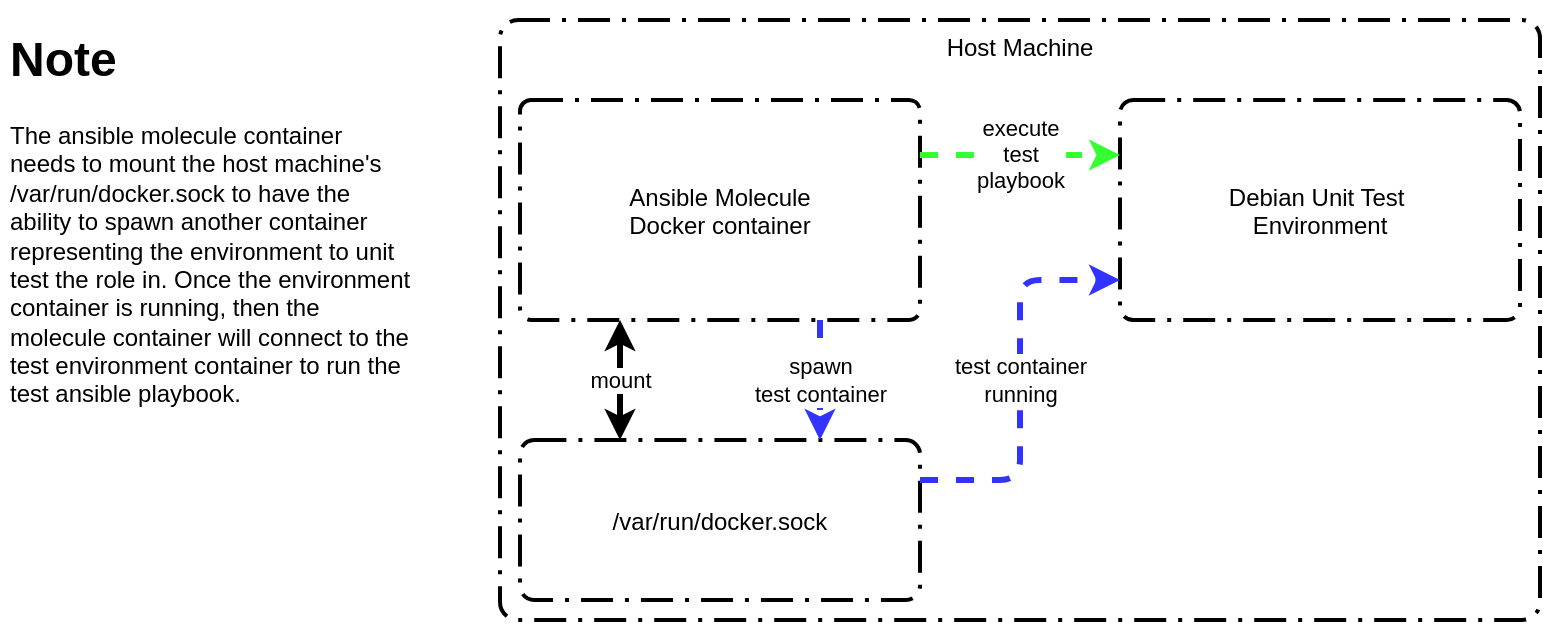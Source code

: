 <mxfile version="12.4.2" type="device" pages="1"><diagram id="cehbWmBcz_VTTapmKb30" name="dnd_pattern"><mxGraphModel dx="1026" dy="860" grid="1" gridSize="10" guides="1" tooltips="1" connect="1" arrows="1" fold="1" page="1" pageScale="1" pageWidth="850" pageHeight="1100" math="0" shadow="0"><root><mxCell id="0"/><mxCell id="1" parent="0"/><mxCell id="84AlK6bVlNfG4-PDdeZU-2" value="Host Machine" style="rounded=1;arcSize=3;dashed=1;strokeColor=#000000;fillColor=none;gradientColor=none;dashPattern=8 3 1 3;strokeWidth=2;verticalAlign=top;" vertex="1" parent="1"><mxGeometry x="300" y="280" width="520" height="300" as="geometry"/></mxCell><mxCell id="84AlK6bVlNfG4-PDdeZU-1" value="Ansible Molecule&#10;Docker container" style="rounded=1;arcSize=5;dashed=1;strokeColor=#000000;fillColor=none;gradientColor=none;dashPattern=8 3 1 3;strokeWidth=2;" vertex="1" parent="1"><mxGeometry x="310" y="320" width="200" height="110" as="geometry"/></mxCell><mxCell id="84AlK6bVlNfG4-PDdeZU-3" value="Debian Unit Test &#10;Environment" style="rounded=1;arcSize=6;dashed=1;strokeColor=#000000;fillColor=none;gradientColor=none;dashPattern=8 3 1 3;strokeWidth=2;" vertex="1" parent="1"><mxGeometry x="610" y="320" width="200" height="110" as="geometry"/></mxCell><mxCell id="84AlK6bVlNfG4-PDdeZU-4" value="/var/run/docker.sock" style="rounded=1;arcSize=9;dashed=1;strokeColor=#000000;fillColor=none;gradientColor=none;dashPattern=8 3 1 3;strokeWidth=2;" vertex="1" parent="1"><mxGeometry x="310" y="490" width="200" height="80" as="geometry"/></mxCell><mxCell id="84AlK6bVlNfG4-PDdeZU-5" value="mount" style="edgeStyle=elbowEdgeStyle;elbow=horizontal;endArrow=classic;html=1;entryX=0.25;entryY=1;entryDx=0;entryDy=0;exitX=0.25;exitY=0;exitDx=0;exitDy=0;startArrow=classic;startFill=1;strokeWidth=3;" edge="1" parent="1" source="84AlK6bVlNfG4-PDdeZU-4" target="84AlK6bVlNfG4-PDdeZU-1"><mxGeometry width="50" height="50" relative="1" as="geometry"><mxPoint x="410" y="460" as="sourcePoint"/><mxPoint x="460" y="580" as="targetPoint"/></mxGeometry></mxCell><mxCell id="84AlK6bVlNfG4-PDdeZU-8" value="spawn&lt;br&gt;test container" style="edgeStyle=elbowEdgeStyle;elbow=horizontal;endArrow=classic;html=1;entryX=0.75;entryY=0;entryDx=0;entryDy=0;exitX=0.75;exitY=1;exitDx=0;exitDy=0;strokeColor=#3333FF;dashed=1;strokeWidth=3;" edge="1" parent="1" source="84AlK6bVlNfG4-PDdeZU-1" target="84AlK6bVlNfG4-PDdeZU-4"><mxGeometry width="50" height="50" relative="1" as="geometry"><mxPoint x="590" y="520" as="sourcePoint"/><mxPoint x="640" y="470" as="targetPoint"/></mxGeometry></mxCell><mxCell id="84AlK6bVlNfG4-PDdeZU-9" value="test container&lt;br&gt;running" style="edgeStyle=elbowEdgeStyle;elbow=horizontal;endArrow=classic;html=1;entryX=0;entryY=0.818;entryDx=0;entryDy=0;entryPerimeter=0;exitX=1;exitY=0.25;exitDx=0;exitDy=0;fillColor=#dae8fc;strokeColor=#3333FF;dashed=1;strokeWidth=3;" edge="1" parent="1" source="84AlK6bVlNfG4-PDdeZU-4" target="84AlK6bVlNfG4-PDdeZU-3"><mxGeometry width="50" height="50" relative="1" as="geometry"><mxPoint x="290" y="640" as="sourcePoint"/><mxPoint x="340" y="590" as="targetPoint"/></mxGeometry></mxCell><mxCell id="84AlK6bVlNfG4-PDdeZU-10" value="execute&lt;br&gt;test&lt;br&gt;playbook" style="edgeStyle=elbowEdgeStyle;elbow=horizontal;endArrow=classic;html=1;dashed=1;strokeColor=#33FF33;exitX=1;exitY=0.25;exitDx=0;exitDy=0;entryX=0;entryY=0.25;entryDx=0;entryDy=0;strokeWidth=3;" edge="1" parent="1" source="84AlK6bVlNfG4-PDdeZU-1" target="84AlK6bVlNfG4-PDdeZU-3"><mxGeometry width="50" height="50" relative="1" as="geometry"><mxPoint x="620" y="580" as="sourcePoint"/><mxPoint x="670" y="530" as="targetPoint"/></mxGeometry></mxCell><mxCell id="84AlK6bVlNfG4-PDdeZU-11" value="&lt;h1&gt;Note&lt;/h1&gt;&lt;div&gt;The ansible molecule container needs to mount the host machine's /var/run/docker.sock to have the ability to spawn another container representing the environment to unit test the role in. Once the environment container is running, then the molecule container will connect to the test environment container to run the test ansible playbook.&lt;/div&gt;" style="text;html=1;strokeColor=none;fillColor=none;spacing=5;spacingTop=-20;whiteSpace=wrap;overflow=hidden;rounded=0;" vertex="1" parent="1"><mxGeometry x="50" y="280" width="210" height="210" as="geometry"/></mxCell></root></mxGraphModel></diagram></mxfile>